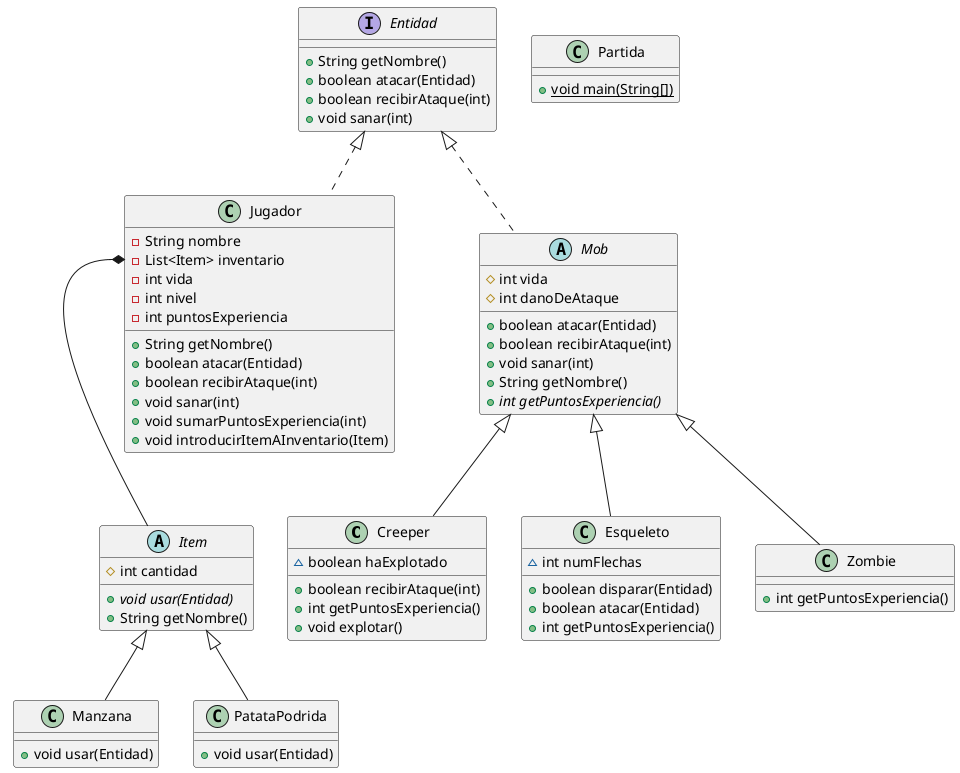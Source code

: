 @startuml
class Creeper {
~ boolean haExplotado
+ boolean recibirAtaque(int)
+ int getPuntosExperiencia()
+ void explotar()
}
class Manzana {
+ void usar(Entidad)
}
class Jugador {
- String nombre
- List<Item> inventario
- int vida
- int nivel
- int puntosExperiencia
+ String getNombre()
+ boolean atacar(Entidad)
+ boolean recibirAtaque(int)
+ void sanar(int)
+ void sumarPuntosExperiencia(int)
+ void introducirItemAInventario(Item)
}
class PatataPodrida {
+ void usar(Entidad)
}
class Esqueleto {
~ int numFlechas
+ boolean disparar(Entidad)
+ boolean atacar(Entidad)
+ int getPuntosExperiencia()
}
class Partida {
+ {static} void main(String[])
}
abstract class Item {
# int cantidad
+ {abstract}void usar(Entidad)
+ String getNombre()
}
interface Entidad {
+ String getNombre()
+ boolean atacar(Entidad)
+ boolean recibirAtaque(int)
+ void sanar(int)
}

class Zombie {
+ int getPuntosExperiencia()
}
abstract class Mob {
# int vida
# int danoDeAtaque
+ boolean atacar(Entidad)
+ boolean recibirAtaque(int)
+ void sanar(int)
+ String getNombre()
+ {abstract}int getPuntosExperiencia()
}



Item <|-- Manzana
Entidad <|.. Jugador
Item <|-- PatataPodrida
Mob <|-- Creeper
Mob <|-- Esqueleto
Mob <|-- Zombie
Entidad <|.. Mob
Jugador::inventario *-- Item
@enduml